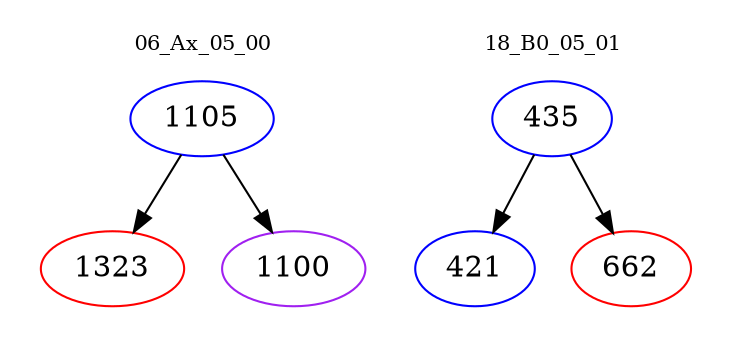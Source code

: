 digraph{
subgraph cluster_0 {
color = white
label = "06_Ax_05_00";
fontsize=10;
T0_1105 [label="1105", color="blue"]
T0_1105 -> T0_1323 [color="black"]
T0_1323 [label="1323", color="red"]
T0_1105 -> T0_1100 [color="black"]
T0_1100 [label="1100", color="purple"]
}
subgraph cluster_1 {
color = white
label = "18_B0_05_01";
fontsize=10;
T1_435 [label="435", color="blue"]
T1_435 -> T1_421 [color="black"]
T1_421 [label="421", color="blue"]
T1_435 -> T1_662 [color="black"]
T1_662 [label="662", color="red"]
}
}
